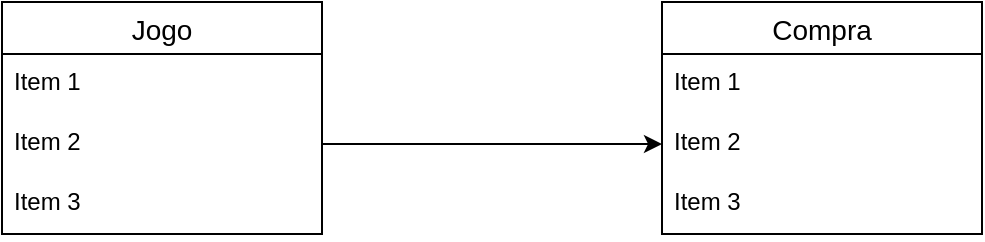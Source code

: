 <mxfile version="21.5.2" type="github">
  <diagram name="Página-1" id="LYa6vVmkQ6kkYleELkHt">
    <mxGraphModel dx="880" dy="484" grid="1" gridSize="10" guides="1" tooltips="1" connect="1" arrows="1" fold="1" page="1" pageScale="1" pageWidth="827" pageHeight="1169" math="0" shadow="0">
      <root>
        <mxCell id="0" />
        <mxCell id="1" parent="0" />
        <mxCell id="S2bd-8xSc3iq0MVG18dw-1" value="Jogo" style="swimlane;fontStyle=0;childLayout=stackLayout;horizontal=1;startSize=26;horizontalStack=0;resizeParent=1;resizeParentMax=0;resizeLast=0;collapsible=1;marginBottom=0;align=center;fontSize=14;" vertex="1" parent="1">
          <mxGeometry x="40" y="80" width="160" height="116" as="geometry" />
        </mxCell>
        <mxCell id="S2bd-8xSc3iq0MVG18dw-2" value="Item 1" style="text;strokeColor=none;fillColor=none;spacingLeft=4;spacingRight=4;overflow=hidden;rotatable=0;points=[[0,0.5],[1,0.5]];portConstraint=eastwest;fontSize=12;whiteSpace=wrap;html=1;" vertex="1" parent="S2bd-8xSc3iq0MVG18dw-1">
          <mxGeometry y="26" width="160" height="30" as="geometry" />
        </mxCell>
        <mxCell id="S2bd-8xSc3iq0MVG18dw-3" value="Item 2" style="text;strokeColor=none;fillColor=none;spacingLeft=4;spacingRight=4;overflow=hidden;rotatable=0;points=[[0,0.5],[1,0.5]];portConstraint=eastwest;fontSize=12;whiteSpace=wrap;html=1;" vertex="1" parent="S2bd-8xSc3iq0MVG18dw-1">
          <mxGeometry y="56" width="160" height="30" as="geometry" />
        </mxCell>
        <mxCell id="S2bd-8xSc3iq0MVG18dw-4" value="Item 3" style="text;strokeColor=none;fillColor=none;spacingLeft=4;spacingRight=4;overflow=hidden;rotatable=0;points=[[0,0.5],[1,0.5]];portConstraint=eastwest;fontSize=12;whiteSpace=wrap;html=1;" vertex="1" parent="S2bd-8xSc3iq0MVG18dw-1">
          <mxGeometry y="86" width="160" height="30" as="geometry" />
        </mxCell>
        <mxCell id="S2bd-8xSc3iq0MVG18dw-5" value="Compra" style="swimlane;fontStyle=0;childLayout=stackLayout;horizontal=1;startSize=26;horizontalStack=0;resizeParent=1;resizeParentMax=0;resizeLast=0;collapsible=1;marginBottom=0;align=center;fontSize=14;" vertex="1" parent="1">
          <mxGeometry x="370" y="80" width="160" height="116" as="geometry" />
        </mxCell>
        <mxCell id="S2bd-8xSc3iq0MVG18dw-6" value="Item 1" style="text;strokeColor=none;fillColor=none;spacingLeft=4;spacingRight=4;overflow=hidden;rotatable=0;points=[[0,0.5],[1,0.5]];portConstraint=eastwest;fontSize=12;whiteSpace=wrap;html=1;" vertex="1" parent="S2bd-8xSc3iq0MVG18dw-5">
          <mxGeometry y="26" width="160" height="30" as="geometry" />
        </mxCell>
        <mxCell id="S2bd-8xSc3iq0MVG18dw-7" value="Item 2" style="text;strokeColor=none;fillColor=none;spacingLeft=4;spacingRight=4;overflow=hidden;rotatable=0;points=[[0,0.5],[1,0.5]];portConstraint=eastwest;fontSize=12;whiteSpace=wrap;html=1;" vertex="1" parent="S2bd-8xSc3iq0MVG18dw-5">
          <mxGeometry y="56" width="160" height="30" as="geometry" />
        </mxCell>
        <mxCell id="S2bd-8xSc3iq0MVG18dw-8" value="Item 3" style="text;strokeColor=none;fillColor=none;spacingLeft=4;spacingRight=4;overflow=hidden;rotatable=0;points=[[0,0.5],[1,0.5]];portConstraint=eastwest;fontSize=12;whiteSpace=wrap;html=1;" vertex="1" parent="S2bd-8xSc3iq0MVG18dw-5">
          <mxGeometry y="86" width="160" height="30" as="geometry" />
        </mxCell>
        <mxCell id="S2bd-8xSc3iq0MVG18dw-9" style="edgeStyle=orthogonalEdgeStyle;rounded=0;orthogonalLoop=1;jettySize=auto;html=1;exitX=1;exitY=0.5;exitDx=0;exitDy=0;entryX=0;entryY=0.5;entryDx=0;entryDy=0;" edge="1" parent="1" source="S2bd-8xSc3iq0MVG18dw-3" target="S2bd-8xSc3iq0MVG18dw-7">
          <mxGeometry relative="1" as="geometry" />
        </mxCell>
      </root>
    </mxGraphModel>
  </diagram>
</mxfile>

